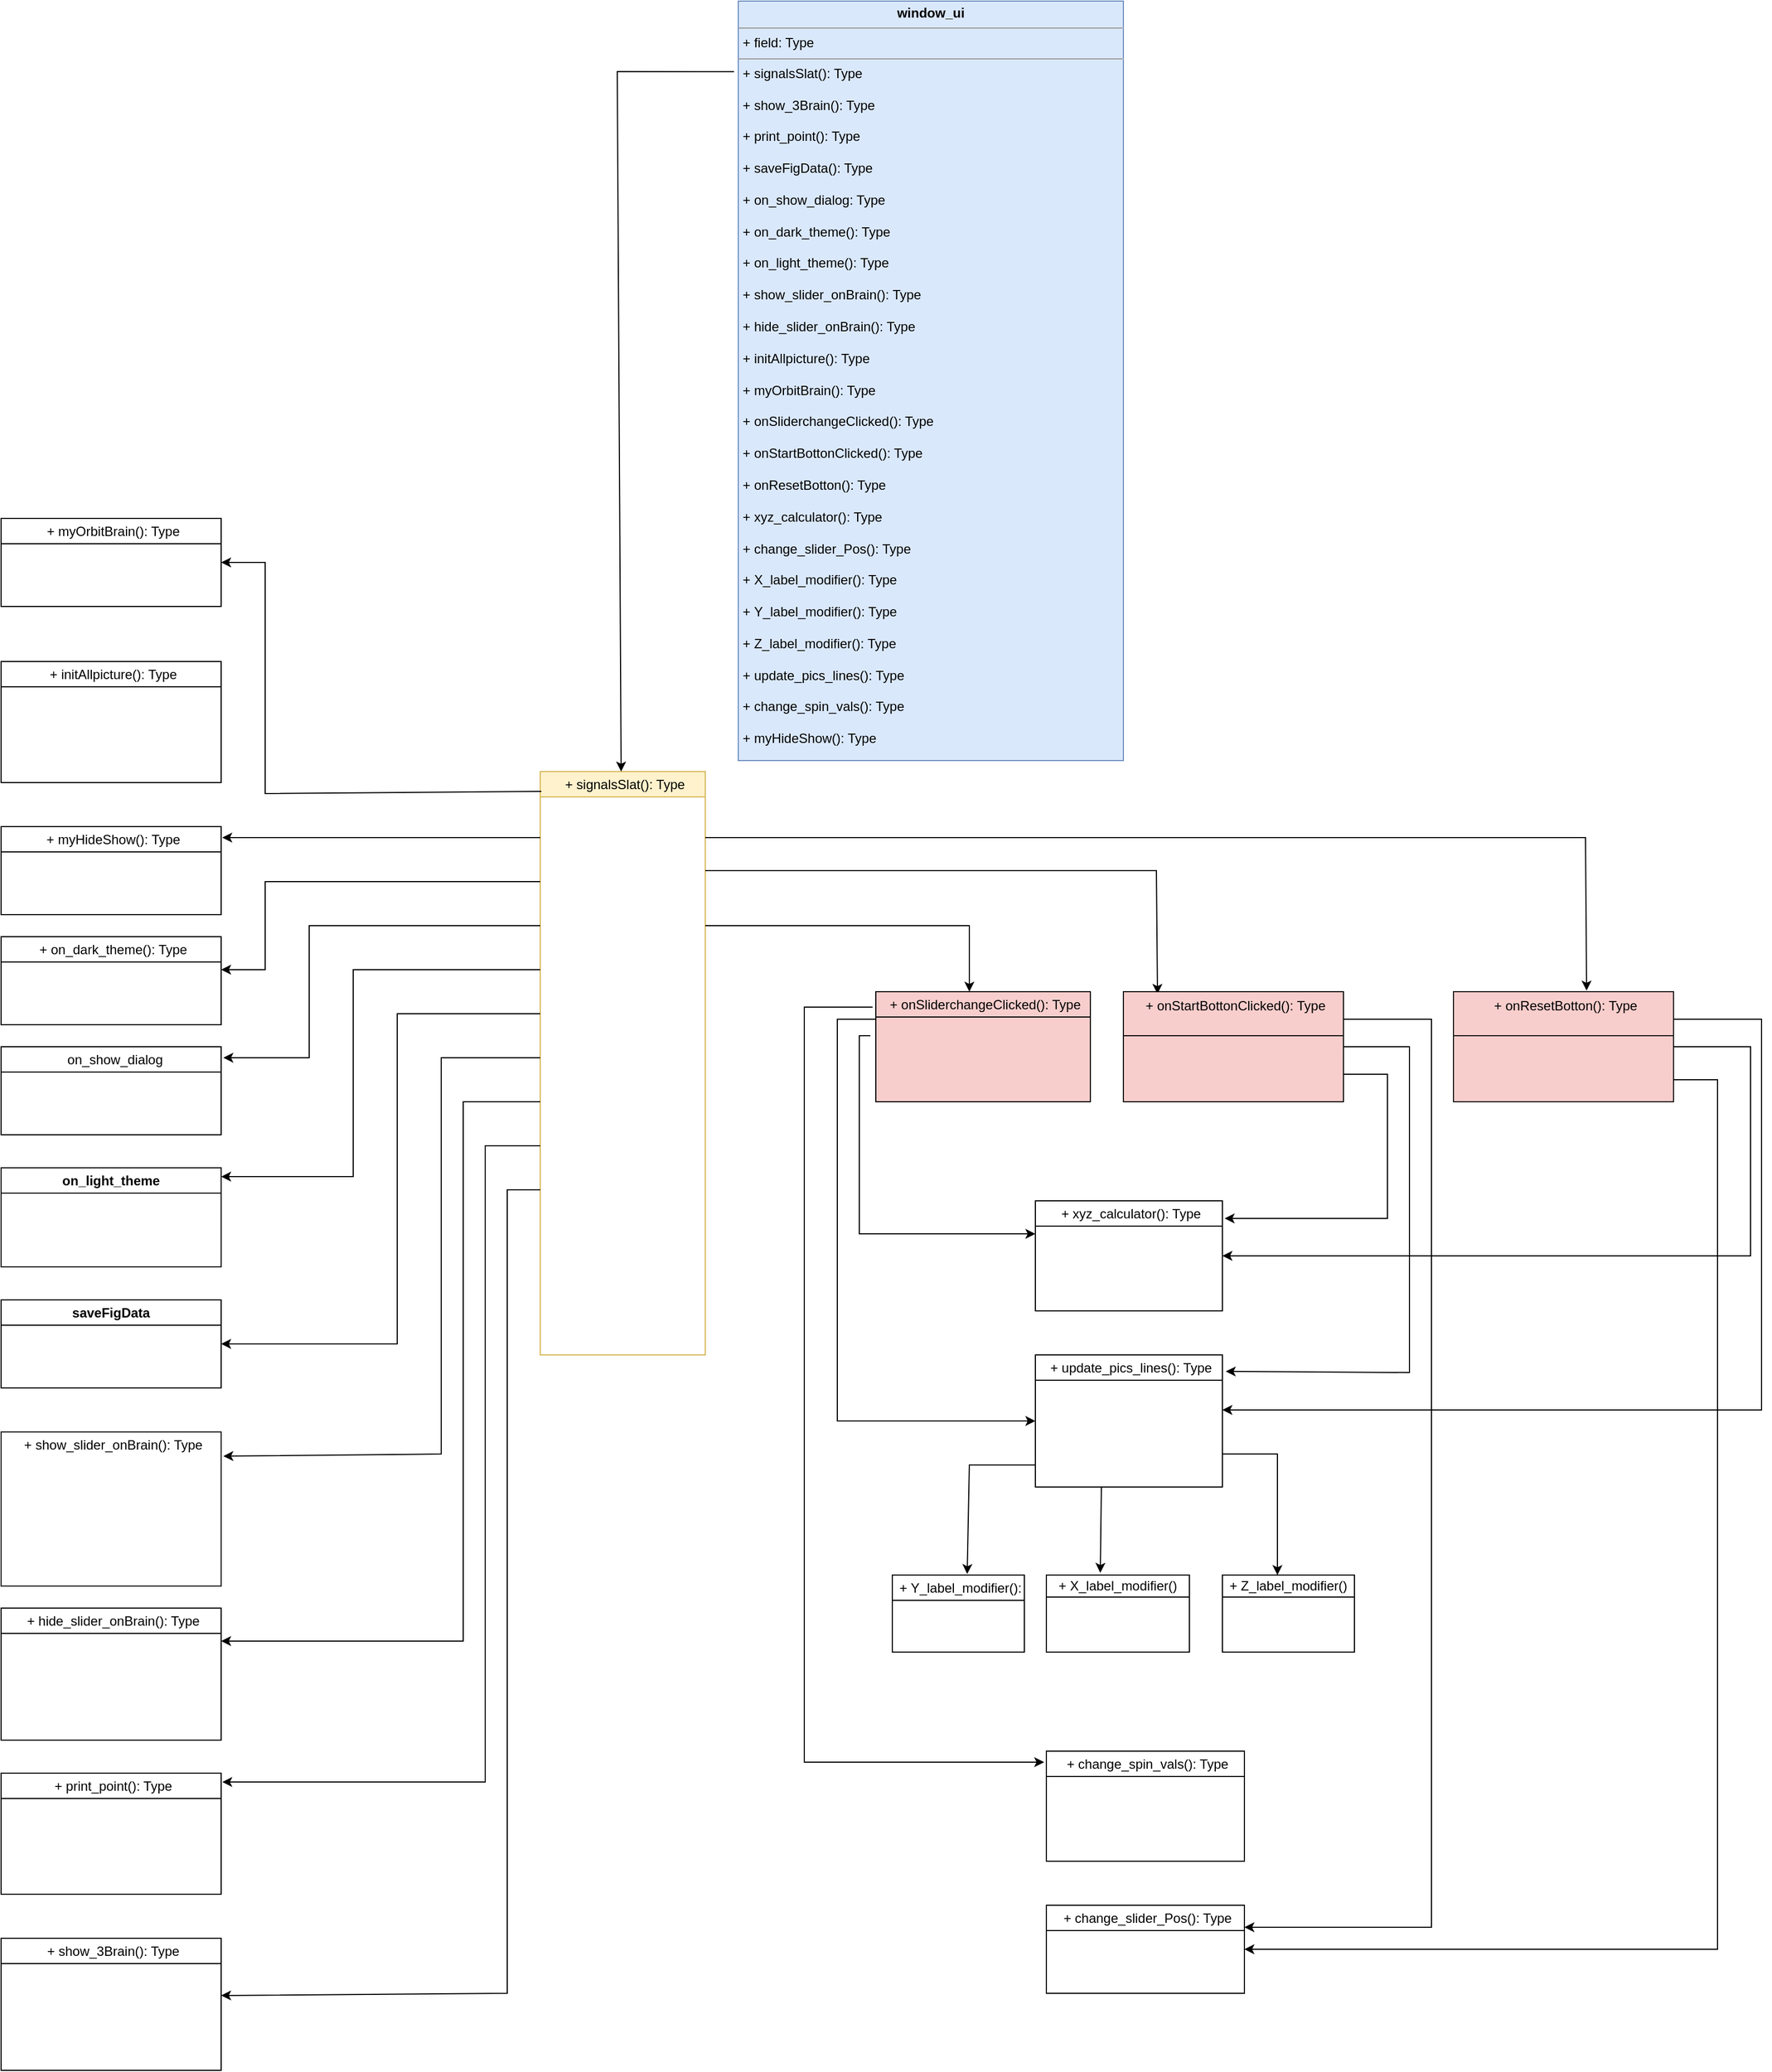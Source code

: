 <mxfile version="20.8.16" type="device"><diagram name="Page-1" id="HDJ35hbmUrke1z-B6pdq"><mxGraphModel dx="1948" dy="1928" grid="1" gridSize="10" guides="1" tooltips="1" connect="1" arrows="1" fold="1" page="1" pageScale="1" pageWidth="850" pageHeight="1100" math="0" shadow="0"><root><mxCell id="0"/><mxCell id="1" parent="0"/><mxCell id="1JrN-QpecsvALf-Cn0LM-14" value="&lt;p style=&quot;margin:0px;margin-top:4px;text-align:center;&quot;&gt;&lt;b&gt;window_ui&lt;/b&gt;&lt;/p&gt;&lt;hr size=&quot;1&quot;&gt;&lt;p style=&quot;margin:0px;margin-left:4px;&quot;&gt;+ field: Type&lt;/p&gt;&lt;hr size=&quot;1&quot;&gt;&lt;p style=&quot;margin:0px;margin-left:4px;&quot;&gt;+&amp;nbsp;signalsSlat&lt;span style=&quot;background-color: initial;&quot;&gt;(): Type&lt;/span&gt;&lt;/p&gt;&lt;p style=&quot;margin:0px;margin-left:4px;&quot;&gt;&lt;span style=&quot;background-color: initial;&quot;&gt;&lt;br&gt;&lt;/span&gt;&lt;/p&gt;&lt;p style=&quot;margin:0px;margin-left:4px;&quot;&gt;&lt;span style=&quot;background-color: initial;&quot;&gt;+&amp;nbsp;show_3Brain&lt;/span&gt;&lt;span style=&quot;background-color: initial;&quot;&gt;(): Type&lt;/span&gt;&lt;br&gt;&lt;/p&gt;&lt;p style=&quot;margin:0px;margin-left:4px;&quot;&gt;&lt;span style=&quot;background-color: initial;&quot;&gt;&lt;br&gt;&lt;/span&gt;&lt;/p&gt;&lt;p style=&quot;border-color: var(--border-color); margin: 0px 0px 0px 4px;&quot;&gt;+&amp;nbsp;print_point&lt;span style=&quot;background-color: initial;&quot;&gt;(): Type&lt;/span&gt;&lt;/p&gt;&lt;p style=&quot;border-color: var(--border-color); margin: 0px 0px 0px 4px;&quot;&gt;&lt;span style=&quot;background-color: initial;&quot;&gt;&lt;br&gt;&lt;/span&gt;&lt;/p&gt;&lt;p style=&quot;border-color: var(--border-color); margin: 0px 0px 0px 4px;&quot;&gt;+&amp;nbsp;saveFigData&lt;span style=&quot;background-color: initial;&quot;&gt;(): Type&lt;/span&gt;&lt;/p&gt;&lt;p style=&quot;border-color: var(--border-color); margin: 0px 0px 0px 4px;&quot;&gt;&lt;span style=&quot;background-color: initial;&quot;&gt;&lt;br&gt;&lt;/span&gt;&lt;/p&gt;&lt;p style=&quot;border-color: var(--border-color); margin: 0px 0px 0px 4px;&quot;&gt;+&amp;nbsp;on_show_dialog&lt;span style=&quot;background-color: initial;&quot;&gt;: Type&lt;/span&gt;&lt;/p&gt;&lt;p style=&quot;border-color: var(--border-color); margin: 0px 0px 0px 4px;&quot;&gt;&lt;span style=&quot;background-color: initial;&quot;&gt;&lt;br&gt;&lt;/span&gt;&lt;/p&gt;&lt;p style=&quot;border-color: var(--border-color); margin: 0px 0px 0px 4px;&quot;&gt;+&amp;nbsp;on_dark_theme&lt;span style=&quot;background-color: initial;&quot;&gt;(): Type&lt;/span&gt;&lt;/p&gt;&lt;p style=&quot;border-color: var(--border-color); margin: 0px 0px 0px 4px;&quot;&gt;&lt;span style=&quot;background-color: initial;&quot;&gt;&lt;br&gt;&lt;/span&gt;&lt;/p&gt;&lt;p style=&quot;border-color: var(--border-color); margin: 0px 0px 0px 4px;&quot;&gt;+&amp;nbsp;on_light_theme&lt;span style=&quot;background-color: initial;&quot;&gt;(): Type&lt;/span&gt;&lt;/p&gt;&lt;p style=&quot;border-color: var(--border-color); margin: 0px 0px 0px 4px;&quot;&gt;&lt;span style=&quot;background-color: initial;&quot;&gt;&lt;br&gt;&lt;/span&gt;&lt;/p&gt;&lt;p style=&quot;border-color: var(--border-color); margin: 0px 0px 0px 4px;&quot;&gt;+&amp;nbsp;show_slider_onBrain&lt;span style=&quot;background-color: initial;&quot;&gt;(): Type&lt;/span&gt;&lt;/p&gt;&lt;p style=&quot;border-color: var(--border-color); margin: 0px 0px 0px 4px;&quot;&gt;&lt;span style=&quot;background-color: initial;&quot;&gt;&lt;br&gt;&lt;/span&gt;&lt;/p&gt;&lt;p style=&quot;border-color: var(--border-color); margin: 0px 0px 0px 4px;&quot;&gt;+&amp;nbsp;hide_slider_onBrain&lt;span style=&quot;background-color: initial;&quot;&gt;(): Type&lt;/span&gt;&lt;/p&gt;&lt;p style=&quot;border-color: var(--border-color); margin: 0px 0px 0px 4px;&quot;&gt;&lt;br&gt;&lt;/p&gt;&lt;p style=&quot;border-color: var(--border-color); margin: 0px 0px 0px 4px;&quot;&gt;+&amp;nbsp;initAllpicture&lt;span style=&quot;background-color: initial;&quot;&gt;(): Type&lt;/span&gt;&lt;/p&gt;&lt;p style=&quot;border-color: var(--border-color); margin: 0px 0px 0px 4px;&quot;&gt;&lt;span style=&quot;background-color: initial;&quot;&gt;&lt;br&gt;&lt;/span&gt;&lt;/p&gt;&lt;p style=&quot;border-color: var(--border-color); margin: 0px 0px 0px 4px;&quot;&gt;+&amp;nbsp;myOrbitBrain&lt;span style=&quot;background-color: initial;&quot;&gt;(): Type&lt;/span&gt;&lt;/p&gt;&lt;p style=&quot;border-color: var(--border-color); margin: 0px 0px 0px 4px;&quot;&gt;&lt;span style=&quot;background-color: initial;&quot;&gt;&lt;br&gt;&lt;/span&gt;&lt;/p&gt;&lt;p style=&quot;border-color: var(--border-color); margin: 0px 0px 0px 4px;&quot;&gt;+&amp;nbsp;onSliderchangeClicked&lt;span style=&quot;background-color: initial;&quot;&gt;(): Type&lt;/span&gt;&lt;/p&gt;&lt;p style=&quot;border-color: var(--border-color); margin: 0px 0px 0px 4px;&quot;&gt;&lt;span style=&quot;background-color: initial;&quot;&gt;&lt;br&gt;&lt;/span&gt;&lt;/p&gt;&lt;p style=&quot;border-color: var(--border-color); margin: 0px 0px 0px 4px;&quot;&gt;+&amp;nbsp;onStartBottonClicked&lt;span style=&quot;background-color: initial;&quot;&gt;(): Type&lt;/span&gt;&lt;/p&gt;&lt;p style=&quot;border-color: var(--border-color); margin: 0px 0px 0px 4px;&quot;&gt;&lt;span style=&quot;background-color: initial;&quot;&gt;&lt;br&gt;&lt;/span&gt;&lt;/p&gt;&lt;div&gt;&lt;p style=&quot;border-color: var(--border-color); margin: 0px 0px 0px 4px;&quot;&gt;+&amp;nbsp;onResetBotton&lt;span style=&quot;background-color: initial;&quot;&gt;(): Type&lt;/span&gt;&lt;/p&gt;&lt;p style=&quot;border-color: var(--border-color); margin: 0px 0px 0px 4px;&quot;&gt;&lt;span style=&quot;background-color: initial;&quot;&gt;&lt;br&gt;&lt;/span&gt;&lt;/p&gt;&lt;/div&gt;&lt;div&gt;&lt;p style=&quot;border-color: var(--border-color); margin: 0px 0px 0px 4px;&quot;&gt;+&amp;nbsp;xyz_calculator&lt;span style=&quot;background-color: initial;&quot;&gt;(): Type&lt;/span&gt;&lt;/p&gt;&lt;p style=&quot;border-color: var(--border-color); margin: 0px 0px 0px 4px;&quot;&gt;&lt;span style=&quot;background-color: initial;&quot;&gt;&lt;br&gt;&lt;/span&gt;&lt;/p&gt;&lt;/div&gt;&lt;div&gt;&lt;p style=&quot;border-color: var(--border-color); margin: 0px 0px 0px 4px;&quot;&gt;+&amp;nbsp;change_slider_Pos&lt;span style=&quot;background-color: initial;&quot;&gt;(): Type&lt;/span&gt;&lt;/p&gt;&lt;p style=&quot;border-color: var(--border-color); margin: 0px 0px 0px 4px;&quot;&gt;&lt;span style=&quot;background-color: initial;&quot;&gt;&lt;br&gt;&lt;/span&gt;&lt;/p&gt;&lt;/div&gt;&lt;div&gt;&lt;p style=&quot;border-color: var(--border-color); margin: 0px 0px 0px 4px;&quot;&gt;+&amp;nbsp;X_label_modifier&lt;span style=&quot;background-color: initial;&quot;&gt;(): Type&lt;/span&gt;&lt;/p&gt;&lt;p style=&quot;border-color: var(--border-color); margin: 0px 0px 0px 4px;&quot;&gt;&lt;span style=&quot;background-color: initial;&quot;&gt;&lt;br&gt;&lt;/span&gt;&lt;/p&gt;&lt;/div&gt;&lt;div&gt;&lt;p style=&quot;border-color: var(--border-color); margin: 0px 0px 0px 4px;&quot;&gt;+&amp;nbsp;Y_label_modifier&lt;span style=&quot;background-color: initial;&quot;&gt;(): Type&lt;/span&gt;&lt;/p&gt;&lt;p style=&quot;border-color: var(--border-color); margin: 0px 0px 0px 4px;&quot;&gt;&lt;span style=&quot;background-color: initial;&quot;&gt;&lt;br&gt;&lt;/span&gt;&lt;/p&gt;&lt;/div&gt;&lt;div&gt;&lt;p style=&quot;border-color: var(--border-color); margin: 0px 0px 0px 4px;&quot;&gt;+&amp;nbsp;Z_label_modifier&lt;span style=&quot;background-color: initial;&quot;&gt;(): Type&lt;/span&gt;&lt;/p&gt;&lt;p style=&quot;border-color: var(--border-color); margin: 0px 0px 0px 4px;&quot;&gt;&lt;span style=&quot;background-color: initial;&quot;&gt;&lt;br&gt;&lt;/span&gt;&lt;/p&gt;&lt;p style=&quot;border-color: var(--border-color); margin: 0px 0px 0px 4px;&quot;&gt;+&amp;nbsp;update_pics_lines&lt;span style=&quot;background-color: initial;&quot;&gt;(): Type&lt;/span&gt;&lt;/p&gt;&lt;p style=&quot;border-color: var(--border-color); margin: 0px 0px 0px 4px;&quot;&gt;&lt;span style=&quot;background-color: initial;&quot;&gt;&lt;br&gt;&lt;/span&gt;&lt;/p&gt;&lt;p style=&quot;border-color: var(--border-color); margin: 0px 0px 0px 4px;&quot;&gt;+&amp;nbsp;change_spin_vals&lt;span style=&quot;background-color: initial;&quot;&gt;(): Type&lt;/span&gt;&lt;/p&gt;&lt;p style=&quot;border-color: var(--border-color); margin: 0px 0px 0px 4px;&quot;&gt;&lt;span style=&quot;background-color: initial;&quot;&gt;&lt;br&gt;&lt;/span&gt;&lt;/p&gt;&lt;p style=&quot;border-color: var(--border-color); margin: 0px 0px 0px 4px;&quot;&gt;&lt;span style=&quot;background-color: initial;&quot;&gt;+&amp;nbsp;myHideShow&lt;/span&gt;&lt;span style=&quot;background-color: initial;&quot;&gt;(): Type&lt;/span&gt;&lt;br&gt;&lt;/p&gt;&lt;/div&gt;&lt;div&gt;&lt;span style=&quot;border-color: var(--border-color); background-color: initial;&quot;&gt;&lt;br&gt;&lt;/span&gt;&lt;/div&gt;&lt;div&gt;&lt;span style=&quot;border-color: var(--border-color); background-color: initial;&quot;&gt;&lt;br&gt;&lt;/span&gt;&lt;/div&gt;&lt;div&gt;&lt;span style=&quot;border-color: var(--border-color); background-color: initial;&quot;&gt;&lt;br&gt;&lt;/span&gt;&lt;/div&gt;&lt;div&gt;&lt;span style=&quot;border-color: var(--border-color); background-color: initial;&quot;&gt;&lt;br&gt;&lt;/span&gt;&lt;/div&gt;&lt;div&gt;&lt;br&gt;&lt;/div&gt;&lt;p style=&quot;margin:0px;margin-left:4px;&quot;&gt;&lt;br&gt;&lt;/p&gt;" style="verticalAlign=top;align=left;overflow=fill;fontSize=12;fontFamily=Helvetica;html=1;fillColor=#dae8fc;strokeColor=#6c8ebf;" parent="1" vertex="1"><mxGeometry x="470" y="-560" width="350" height="690" as="geometry"/></mxCell><mxCell id="dng1KACR48eDyIv3Sw1S-4" value="&lt;p style=&quot;border-color: var(--border-color); font-weight: 400; text-align: left; margin: 0px 0px 0px 4px;&quot;&gt;&lt;br&gt;&lt;/p&gt;&lt;p style=&quot;border-color: var(--border-color); font-weight: 400; text-align: left; margin: 0px 0px 0px 4px;&quot;&gt;+&amp;nbsp;signalsSlat(): Type&lt;/p&gt;&lt;div&gt;&lt;span style=&quot;border-color: var(--border-color); background-color: initial;&quot;&gt;&lt;br&gt;&lt;/span&gt;&lt;/div&gt;" style="swimlane;whiteSpace=wrap;html=1;fillColor=#fff2cc;strokeColor=#d6b656;" parent="1" vertex="1" collapsed="1"><mxGeometry x="290" y="140" width="150" height="530" as="geometry"><mxRectangle x="70" y="360" width="200" height="200" as="alternateBounds"/></mxGeometry></mxCell><mxCell id="dng1KACR48eDyIv3Sw1S-5" value="&lt;br&gt;&lt;p style=&quot;border-color: var(--border-color); font-weight: 400; text-align: left; margin: 0px 0px 0px 4px;&quot;&gt;+&amp;nbsp;show_3Brain&lt;span style=&quot;border-color: var(--border-color); background-color: initial;&quot;&gt;(): Type&lt;/span&gt;&lt;br style=&quot;border-color: var(--border-color);&quot;&gt;&lt;/p&gt;&lt;div&gt;&lt;span style=&quot;border-color: var(--border-color); background-color: initial;&quot;&gt;&lt;br&gt;&lt;/span&gt;&lt;/div&gt;" style="swimlane;whiteSpace=wrap;html=1;" parent="1" vertex="1" collapsed="1"><mxGeometry x="-200" y="1200" width="200" height="120" as="geometry"><mxRectangle x="80" y="530" width="240" height="150" as="alternateBounds"/></mxGeometry></mxCell><mxCell id="dng1KACR48eDyIv3Sw1S-6" value="&lt;br&gt;&lt;p style=&quot;border-color: var(--border-color); font-weight: 400; text-align: left; margin: 0px 0px 0px 4px;&quot;&gt;+&amp;nbsp;print_point(): Type&lt;/p&gt;&lt;div&gt;&lt;span style=&quot;border-color: var(--border-color); background-color: initial;&quot;&gt;&lt;br&gt;&lt;/span&gt;&lt;/div&gt;" style="swimlane;whiteSpace=wrap;html=1;startSize=23;" parent="1" vertex="1" collapsed="1"><mxGeometry x="-200" y="1050" width="200" height="110" as="geometry"><mxRectangle x="100" y="660" width="200" height="200" as="alternateBounds"/></mxGeometry></mxCell><mxCell id="dng1KACR48eDyIv3Sw1S-9" value="saveFigData" style="swimlane;whiteSpace=wrap;html=1;" parent="1" vertex="1" collapsed="1"><mxGeometry x="-200" y="620" width="200" height="80" as="geometry"><mxRectangle x="290" y="790" width="200" height="200" as="alternateBounds"/></mxGeometry></mxCell><mxCell id="dng1KACR48eDyIv3Sw1S-10" value="&lt;p style=&quot;border-color: var(--border-color); font-weight: 400; text-align: left; margin: 0px 0px 0px 4px;&quot;&gt;&lt;span style=&quot;background-color: initial;&quot;&gt;&amp;nbsp;on_show_dialog&lt;/span&gt;&lt;br&gt;&lt;/p&gt;" style="swimlane;whiteSpace=wrap;html=1;" parent="1" vertex="1" collapsed="1"><mxGeometry x="-200" y="390" width="200" height="80" as="geometry"><mxRectangle x="450" y="750" width="200" height="200" as="alternateBounds"/></mxGeometry></mxCell><mxCell id="dng1KACR48eDyIv3Sw1S-11" value="&lt;br&gt;&lt;p style=&quot;border-color: var(--border-color); font-weight: 400; text-align: left; margin: 0px 0px 0px 4px;&quot;&gt;+&amp;nbsp;on_dark_theme(): Type&lt;/p&gt;&lt;div&gt;&lt;span style=&quot;border-color: var(--border-color); background-color: initial;&quot;&gt;&lt;br&gt;&lt;/span&gt;&lt;/div&gt;" style="swimlane;whiteSpace=wrap;html=1;" parent="1" vertex="1" collapsed="1"><mxGeometry x="-200" y="290" width="200" height="80" as="geometry"><mxRectangle x="380" y="740" width="200" height="200" as="alternateBounds"/></mxGeometry></mxCell><mxCell id="dng1KACR48eDyIv3Sw1S-13" value="&lt;br&gt;&lt;p style=&quot;border-color: var(--border-color); font-weight: 400; text-align: left; margin: 0px 0px 0px 4px;&quot;&gt;+&amp;nbsp;show_slider_onBrain(): Type&lt;/p&gt;&lt;div&gt;&lt;span style=&quot;border-color: var(--border-color); background-color: initial;&quot;&gt;&lt;br&gt;&lt;/span&gt;&lt;/div&gt;" style="swimlane;whiteSpace=wrap;html=1;fillColor=default;strokeColor=#1d1d1b;swimlaneFillColor=none;shadow=0;rounded=0;glass=0;swimlaneLine=0;" parent="1" vertex="1" collapsed="1"><mxGeometry x="-200" y="740" width="200" height="140" as="geometry"><mxRectangle x="610" y="825" width="210" height="135" as="alternateBounds"/></mxGeometry></mxCell><mxCell id="dng1KACR48eDyIv3Sw1S-14" value="&lt;p style=&quot;border-color: var(--border-color); font-weight: 400; text-align: left; margin: 0px 0px 0px 4px;&quot;&gt;&lt;br&gt;&lt;/p&gt;&lt;p style=&quot;border-color: var(--border-color); font-weight: 400; text-align: left; margin: 0px 0px 0px 4px;&quot;&gt;+&amp;nbsp;hide_slider_onBrain(): Type&lt;/p&gt;&lt;div&gt;&lt;span style=&quot;border-color: var(--border-color); background-color: initial;&quot;&gt;&lt;br&gt;&lt;/span&gt;&lt;/div&gt;" style="swimlane;whiteSpace=wrap;html=1;" parent="1" vertex="1" collapsed="1"><mxGeometry x="-200" y="900" width="200" height="120" as="geometry"><mxRectangle x="960" y="470" width="190" height="140" as="alternateBounds"/></mxGeometry></mxCell><mxCell id="dng1KACR48eDyIv3Sw1S-15" value="&lt;p style=&quot;border-color: var(--border-color); font-weight: 400; text-align: left; margin: 0px 0px 0px 4px;&quot;&gt;&lt;br&gt;&lt;/p&gt;&lt;p style=&quot;border-color: var(--border-color); font-weight: 400; text-align: left; margin: 0px 0px 0px 4px;&quot;&gt;+&amp;nbsp;initAllpicture(): Type&lt;/p&gt;&lt;div&gt;&lt;span style=&quot;border-color: var(--border-color); background-color: initial;&quot;&gt;&lt;br&gt;&lt;/span&gt;&lt;/div&gt;" style="swimlane;whiteSpace=wrap;html=1;" parent="1" vertex="1" collapsed="1"><mxGeometry x="-200" y="40" width="200" height="110" as="geometry"><mxRectangle x="860" y="470" width="210" height="130" as="alternateBounds"/></mxGeometry></mxCell><mxCell id="dng1KACR48eDyIv3Sw1S-16" value="&lt;br&gt;&lt;p style=&quot;border-color: var(--border-color); font-weight: 400; text-align: left; margin: 0px 0px 0px 4px;&quot;&gt;+&amp;nbsp;myOrbitBrain(): Type&lt;/p&gt;&lt;div&gt;&lt;span style=&quot;border-color: var(--border-color); background-color: initial;&quot;&gt;&lt;br&gt;&lt;/span&gt;&lt;/div&gt;" style="swimlane;whiteSpace=wrap;html=1;" parent="1" vertex="1" collapsed="1"><mxGeometry x="-200" y="-90" width="200" height="80" as="geometry"><mxRectangle x="845" y="630" width="200" height="200" as="alternateBounds"/></mxGeometry></mxCell><mxCell id="dng1KACR48eDyIv3Sw1S-19" value="&lt;div style=&quot;border-color: var(--border-color); font-weight: 400; text-align: left;&quot;&gt;&lt;p style=&quot;border-color: var(--border-color); margin: 0px 0px 0px 4px;&quot;&gt;+&amp;nbsp;onResetBotton(): Type&lt;/p&gt;&lt;div&gt;&lt;span style=&quot;border-color: var(--border-color); background-color: initial;&quot;&gt;&lt;br&gt;&lt;/span&gt;&lt;/div&gt;&lt;/div&gt;&lt;div style=&quot;border-color: var(--border-color); font-weight: 400; text-align: left;&quot;&gt;&lt;/div&gt;" style="swimlane;whiteSpace=wrap;html=1;startSize=40;fillColor=#f8cecc;strokeColor=#181616;swimlaneFillColor=#F8CECC;" parent="1" vertex="1" collapsed="1"><mxGeometry x="1120" y="340" width="200" height="100" as="geometry"><mxRectangle x="800" y="770" width="245" height="140" as="alternateBounds"/></mxGeometry></mxCell><mxCell id="dng1KACR48eDyIv3Sw1S-20" value="&lt;br&gt;&lt;div style=&quot;border-color: var(--border-color); font-weight: 400; text-align: left;&quot;&gt;&lt;p style=&quot;border-color: var(--border-color); margin: 0px 0px 0px 4px;&quot;&gt;+&amp;nbsp;xyz_calculator(): Type&lt;/p&gt;&lt;div&gt;&lt;span style=&quot;border-color: var(--border-color); background-color: initial;&quot;&gt;&lt;br&gt;&lt;/span&gt;&lt;/div&gt;&lt;/div&gt;&lt;div style=&quot;border-color: var(--border-color); font-weight: 400; text-align: left;&quot;&gt;&lt;/div&gt;" style="swimlane;whiteSpace=wrap;html=1;" parent="1" vertex="1" collapsed="1"><mxGeometry x="740" y="530" width="170" height="100" as="geometry"><mxRectangle x="830" y="550" width="200" height="200" as="alternateBounds"/></mxGeometry></mxCell><mxCell id="dng1KACR48eDyIv3Sw1S-24" value="&lt;span style=&quot;font-weight: 400; text-align: left; background-color: initial;&quot;&gt;+&amp;nbsp;X_label_modifier()&lt;/span&gt;&lt;br&gt;&lt;div style=&quot;border-color: var(--border-color); font-weight: 400; text-align: left;&quot;&gt;&lt;/div&gt;" style="swimlane;whiteSpace=wrap;html=1;startSize=20;" parent="1" vertex="1" collapsed="1"><mxGeometry x="750" y="870" width="130" height="70" as="geometry"><mxRectangle x="845" y="720" width="210" height="80" as="alternateBounds"/></mxGeometry></mxCell><mxCell id="dng1KACR48eDyIv3Sw1S-25" value="&lt;br&gt;&lt;div style=&quot;border-color: var(--border-color); font-weight: 400; text-align: left;&quot;&gt;&lt;p style=&quot;border-color: var(--border-color); margin: 0px 0px 0px 4px;&quot;&gt;+&amp;nbsp;Y_label_modifier():&lt;/p&gt;&lt;p style=&quot;border-color: var(--border-color); margin: 0px 0px 0px 4px;&quot;&gt;&amp;nbsp;&lt;/p&gt;&lt;/div&gt;&lt;div style=&quot;border-color: var(--border-color); font-weight: 400; text-align: left;&quot;&gt;&lt;/div&gt;" style="swimlane;whiteSpace=wrap;html=1;startSize=23;" parent="1" vertex="1" collapsed="1"><mxGeometry x="610" y="870" width="120" height="70" as="geometry"><mxRectangle x="830" y="790" width="220" height="100" as="alternateBounds"/></mxGeometry></mxCell><mxCell id="dng1KACR48eDyIv3Sw1S-26" value="&lt;span style=&quot;font-weight: 400; text-align: left; background-color: initial;&quot;&gt;+&amp;nbsp;Z_label_modifier()&lt;/span&gt;" style="swimlane;whiteSpace=wrap;html=1;startSize=20;" parent="1" vertex="1" collapsed="1"><mxGeometry x="910" y="870" width="120" height="70" as="geometry"><mxRectangle x="440" y="650" width="230" height="80" as="alternateBounds"/></mxGeometry></mxCell><mxCell id="dng1KACR48eDyIv3Sw1S-27" value="&lt;br&gt;&lt;p style=&quot;border-color: var(--border-color); font-weight: 400; text-align: left; margin: 0px 0px 0px 4px;&quot;&gt;+&amp;nbsp;update_pics_lines(): Type&lt;/p&gt;&lt;div&gt;&lt;span style=&quot;border-color: var(--border-color); background-color: initial;&quot;&gt;&lt;br&gt;&lt;/span&gt;&lt;/div&gt;" style="swimlane;whiteSpace=wrap;html=1;" parent="1" vertex="1" collapsed="1"><mxGeometry x="740" y="670" width="170" height="120" as="geometry"><mxRectangle x="400" y="645" width="210" height="75" as="alternateBounds"/></mxGeometry></mxCell><mxCell id="dng1KACR48eDyIv3Sw1S-28" value="&lt;br&gt;&lt;p style=&quot;border-color: var(--border-color); font-weight: 400; text-align: left; margin: 0px 0px 0px 4px;&quot;&gt;+&amp;nbsp;change_spin_vals(): Type&lt;/p&gt;&lt;div&gt;&lt;span style=&quot;border-color: var(--border-color); background-color: initial;&quot;&gt;&lt;br&gt;&lt;/span&gt;&lt;/div&gt;" style="swimlane;whiteSpace=wrap;html=1;startSize=23;" parent="1" vertex="1" collapsed="1"><mxGeometry x="750" y="1030" width="180" height="100" as="geometry"><mxRectangle x="395" y="760" width="235" height="100" as="alternateBounds"/></mxGeometry></mxCell><mxCell id="dng1KACR48eDyIv3Sw1S-29" value="&lt;br&gt;&lt;div style=&quot;border-color: var(--border-color); font-weight: 400; text-align: left;&quot;&gt;&lt;p style=&quot;border-color: var(--border-color); margin: 0px 0px 0px 4px;&quot;&gt;+&amp;nbsp;myHideShow&lt;span style=&quot;border-color: var(--border-color); background-color: initial;&quot;&gt;(): Type&lt;/span&gt;&lt;br style=&quot;border-color: var(--border-color);&quot;&gt;&lt;/p&gt;&lt;div&gt;&lt;span style=&quot;border-color: var(--border-color); background-color: initial;&quot;&gt;&lt;br&gt;&lt;/span&gt;&lt;/div&gt;&lt;/div&gt;" style="swimlane;whiteSpace=wrap;html=1;" parent="1" vertex="1" collapsed="1"><mxGeometry x="-200" y="190" width="200" height="80" as="geometry"><mxRectangle x="400" y="800" width="200" height="110" as="alternateBounds"/></mxGeometry></mxCell><mxCell id="dng1KACR48eDyIv3Sw1S-38" value="" style="endArrow=classic;html=1;rounded=0;exitX=-0.011;exitY=0.093;exitDx=0;exitDy=0;exitPerimeter=0;" parent="1" source="1JrN-QpecsvALf-Cn0LM-14" target="dng1KACR48eDyIv3Sw1S-4" edge="1"><mxGeometry width="50" height="50" relative="1" as="geometry"><mxPoint x="370" y="-430" as="sourcePoint"/><mxPoint x="370" y="-10" as="targetPoint"/><Array as="points"><mxPoint x="360" y="-496"/></Array></mxGeometry></mxCell><mxCell id="dng1KACR48eDyIv3Sw1S-39" value="" style="endArrow=classic;html=1;rounded=0;entryX=0.155;entryY=0.02;entryDx=0;entryDy=0;entryPerimeter=0;" parent="1" target="dng1KACR48eDyIv3Sw1S-43" edge="1"><mxGeometry width="50" height="50" relative="1" as="geometry"><mxPoint x="440" y="230" as="sourcePoint"/><mxPoint x="850" y="330" as="targetPoint"/><Array as="points"><mxPoint x="520" y="230"/><mxPoint x="850" y="230"/></Array></mxGeometry></mxCell><mxCell id="dng1KACR48eDyIv3Sw1S-42" value="&lt;p style=&quot;border-color: var(--border-color); font-weight: 400; text-align: left; margin: 0px 0px 0px 4px;&quot;&gt;&lt;br&gt;&lt;/p&gt;&lt;p style=&quot;border-color: var(--border-color); font-weight: 400; text-align: left; margin: 0px 0px 0px 4px;&quot;&gt;+&amp;nbsp;onSliderchangeClicked(): Type&lt;/p&gt;&lt;div&gt;&lt;span style=&quot;border-color: var(--border-color); background-color: initial;&quot;&gt;&lt;br&gt;&lt;/span&gt;&lt;/div&gt;" style="swimlane;whiteSpace=wrap;html=1;swimlaneFillColor=#F8CECC;fillColor=#F8CECC;gradientColor=none;" parent="1" vertex="1" collapsed="1"><mxGeometry x="595" y="340" width="195" height="100" as="geometry"><mxRectangle x="830" y="740" width="260" height="140" as="alternateBounds"/></mxGeometry></mxCell><mxCell id="dng1KACR48eDyIv3Sw1S-43" value="&lt;p style=&quot;border-color: var(--border-color); font-weight: 400; text-align: left; margin: 0px 0px 0px 4px;&quot;&gt;+&amp;nbsp;onStartBottonClicked(): Type&lt;/p&gt;&lt;div&gt;&lt;span style=&quot;border-color: var(--border-color); background-color: initial;&quot;&gt;&lt;br&gt;&lt;/span&gt;&lt;/div&gt;&lt;div style=&quot;border-color: var(--border-color); font-weight: 400; text-align: left;&quot;&gt;&lt;/div&gt;" style="swimlane;whiteSpace=wrap;html=1;startSize=40;fillColor=#f8cecc;strokeColor=#0d0c0c;swimlaneFillColor=#F8CECC;" parent="1" vertex="1" collapsed="1"><mxGeometry x="820" y="340" width="200" height="100" as="geometry"><mxRectangle x="840" y="690" width="200" height="200" as="alternateBounds"/></mxGeometry></mxCell><mxCell id="dng1KACR48eDyIv3Sw1S-51" value="" style="endArrow=classic;html=1;rounded=0;entryX=1;entryY=0.5;entryDx=0;entryDy=0;" parent="1" target="dng1KACR48eDyIv3Sw1S-9" edge="1"><mxGeometry width="50" height="50" relative="1" as="geometry"><mxPoint x="290" y="360" as="sourcePoint"/><mxPoint x="310" y="320" as="targetPoint"/><Array as="points"><mxPoint x="160" y="360"/><mxPoint x="160" y="660"/></Array></mxGeometry></mxCell><mxCell id="dng1KACR48eDyIv3Sw1S-54" value="" style="endArrow=classic;html=1;rounded=0;" parent="1" edge="1"><mxGeometry width="50" height="50" relative="1" as="geometry"><mxPoint x="290" y="240" as="sourcePoint"/><mxPoint y="320" as="targetPoint"/><Array as="points"><mxPoint x="40" y="240"/><mxPoint x="40" y="320"/></Array></mxGeometry></mxCell><mxCell id="dng1KACR48eDyIv3Sw1S-55" value="" style="endArrow=classic;html=1;rounded=0;entryX=1.01;entryY=0.157;entryDx=0;entryDy=0;entryPerimeter=0;" parent="1" target="dng1KACR48eDyIv3Sw1S-13" edge="1"><mxGeometry width="50" height="50" relative="1" as="geometry"><mxPoint x="290" y="400" as="sourcePoint"/><mxPoint x="305" y="735" as="targetPoint"/><Array as="points"><mxPoint x="200" y="400"/><mxPoint x="200" y="760"/></Array></mxGeometry></mxCell><mxCell id="dng1KACR48eDyIv3Sw1S-60" value="" style="endArrow=classic;html=1;rounded=0;entryX=0.436;entryY=0;entryDx=0;entryDy=0;entryPerimeter=0;" parent="1" target="dng1KACR48eDyIv3Sw1S-42" edge="1"><mxGeometry width="50" height="50" relative="1" as="geometry"><mxPoint x="440" y="280" as="sourcePoint"/><mxPoint x="680" y="279" as="targetPoint"/><Array as="points"><mxPoint x="680" y="280"/></Array></mxGeometry></mxCell><mxCell id="dng1KACR48eDyIv3Sw1S-62" value="" style="endArrow=classic;html=1;rounded=0;entryX=1.018;entryY=0.125;entryDx=0;entryDy=0;exitX=1;exitY=0.5;exitDx=0;exitDy=0;entryPerimeter=0;" parent="1" source="dng1KACR48eDyIv3Sw1S-43" target="dng1KACR48eDyIv3Sw1S-27" edge="1"><mxGeometry width="50" height="50" relative="1" as="geometry"><mxPoint x="1020" y="360" as="sourcePoint"/><mxPoint x="1080" y="650" as="targetPoint"/><Array as="points"><mxPoint x="1080" y="390"/><mxPoint x="1080" y="640"/><mxPoint x="1080" y="686"/></Array></mxGeometry></mxCell><mxCell id="dng1KACR48eDyIv3Sw1S-63" value="" style="endArrow=classic;html=1;rounded=0;entryX=0;entryY=0.5;entryDx=0;entryDy=0;exitX=0;exitY=0.25;exitDx=0;exitDy=0;" parent="1" source="dng1KACR48eDyIv3Sw1S-42" target="dng1KACR48eDyIv3Sw1S-27" edge="1"><mxGeometry width="50" height="50" relative="1" as="geometry"><mxPoint x="595" y="350" as="sourcePoint"/><mxPoint x="620" y="600" as="targetPoint"/><Array as="points"><mxPoint x="560" y="365"/><mxPoint x="560" y="730"/></Array></mxGeometry></mxCell><mxCell id="dng1KACR48eDyIv3Sw1S-65" value="" style="endArrow=classic;html=1;rounded=0;entryX=1.012;entryY=0.16;entryDx=0;entryDy=0;exitX=1;exitY=0.75;exitDx=0;exitDy=0;entryPerimeter=0;" parent="1" source="dng1KACR48eDyIv3Sw1S-43" target="dng1KACR48eDyIv3Sw1S-20" edge="1"><mxGeometry width="50" height="50" relative="1" as="geometry"><mxPoint x="1020" y="440" as="sourcePoint"/><mxPoint x="910" y="600" as="targetPoint"/><Array as="points"><mxPoint x="1060" y="415"/><mxPoint x="1060" y="546"/></Array></mxGeometry></mxCell><mxCell id="dng1KACR48eDyIv3Sw1S-67" value="" style="endArrow=classic;html=1;rounded=0;" parent="1" edge="1"><mxGeometry width="50" height="50" relative="1" as="geometry"><mxPoint x="590" y="380" as="sourcePoint"/><mxPoint x="740" y="560" as="targetPoint"/><Array as="points"><mxPoint x="580" y="380"/><mxPoint x="580" y="560"/></Array></mxGeometry></mxCell><mxCell id="dng1KACR48eDyIv3Sw1S-69" value="&lt;br&gt;&lt;div style=&quot;border-color: var(--border-color); font-weight: 400; text-align: left;&quot;&gt;&lt;p style=&quot;border-color: var(--border-color); margin: 0px 0px 0px 4px;&quot;&gt;+&amp;nbsp;change_slider_Pos(): Type&lt;/p&gt;&lt;div&gt;&lt;span style=&quot;border-color: var(--border-color); background-color: initial;&quot;&gt;&lt;br&gt;&lt;/span&gt;&lt;/div&gt;&lt;/div&gt;&lt;div style=&quot;border-color: var(--border-color); font-weight: 400; text-align: left;&quot;&gt;&lt;/div&gt;" style="swimlane;whiteSpace=wrap;html=1;" parent="1" vertex="1" collapsed="1"><mxGeometry x="750" y="1170" width="180" height="80" as="geometry"><mxRectangle x="850" y="660" width="200" height="200" as="alternateBounds"/></mxGeometry></mxCell><mxCell id="dng1KACR48eDyIv3Sw1S-71" value="" style="endArrow=classic;html=1;rounded=0;exitX=-0.015;exitY=0.14;exitDx=0;exitDy=0;exitPerimeter=0;entryX=-0.011;entryY=0.1;entryDx=0;entryDy=0;entryPerimeter=0;" parent="1" source="dng1KACR48eDyIv3Sw1S-42" target="dng1KACR48eDyIv3Sw1S-28" edge="1"><mxGeometry width="50" height="50" relative="1" as="geometry"><mxPoint x="600" y="520" as="sourcePoint"/><mxPoint x="750" y="1090" as="targetPoint"/><Array as="points"><mxPoint x="530" y="354"/><mxPoint x="530" y="520"/><mxPoint x="530" y="1040"/></Array></mxGeometry></mxCell><mxCell id="dng1KACR48eDyIv3Sw1S-73" value="" style="endArrow=classic;html=1;rounded=0;entryX=0.567;entryY=-0.014;entryDx=0;entryDy=0;entryPerimeter=0;" parent="1" target="dng1KACR48eDyIv3Sw1S-25" edge="1"><mxGeometry width="50" height="50" relative="1" as="geometry"><mxPoint x="740" y="770" as="sourcePoint"/><mxPoint x="717.5" y="770" as="targetPoint"/><Array as="points"><mxPoint x="680" y="770"/></Array></mxGeometry></mxCell><mxCell id="dng1KACR48eDyIv3Sw1S-75" value="" style="endArrow=classic;html=1;rounded=0;entryX=0.377;entryY=-0.029;entryDx=0;entryDy=0;entryPerimeter=0;" parent="1" target="dng1KACR48eDyIv3Sw1S-24" edge="1"><mxGeometry width="50" height="50" relative="1" as="geometry"><mxPoint x="800" y="790" as="sourcePoint"/><mxPoint x="790" y="790" as="targetPoint"/></mxGeometry></mxCell><mxCell id="dng1KACR48eDyIv3Sw1S-76" value="" style="endArrow=classic;html=1;rounded=0;exitX=1;exitY=0.75;exitDx=0;exitDy=0;" parent="1" source="dng1KACR48eDyIv3Sw1S-27" edge="1"><mxGeometry width="50" height="50" relative="1" as="geometry"><mxPoint x="960" y="760" as="sourcePoint"/><mxPoint x="960" y="870" as="targetPoint"/><Array as="points"><mxPoint x="960" y="760"/></Array></mxGeometry></mxCell><mxCell id="dng1KACR48eDyIv3Sw1S-77" value="" style="endArrow=classic;html=1;rounded=0;entryX=1;entryY=0.25;entryDx=0;entryDy=0;exitX=1;exitY=0.25;exitDx=0;exitDy=0;" parent="1" source="dng1KACR48eDyIv3Sw1S-43" target="dng1KACR48eDyIv3Sw1S-69" edge="1"><mxGeometry width="50" height="50" relative="1" as="geometry"><mxPoint x="1020" y="430" as="sourcePoint"/><mxPoint x="980" y="550" as="targetPoint"/><Array as="points"><mxPoint x="1100" y="365"/><mxPoint x="1100" y="480"/><mxPoint x="1100" y="1190"/></Array></mxGeometry></mxCell><mxCell id="dng1KACR48eDyIv3Sw1S-78" value="" style="endArrow=classic;html=1;rounded=0;entryX=0.605;entryY=-0.01;entryDx=0;entryDy=0;entryPerimeter=0;" parent="1" target="dng1KACR48eDyIv3Sw1S-19" edge="1"><mxGeometry width="50" height="50" relative="1" as="geometry"><mxPoint x="440" y="200" as="sourcePoint"/><mxPoint x="1230" y="190" as="targetPoint"/><Array as="points"><mxPoint x="1240" y="200"/></Array></mxGeometry></mxCell><mxCell id="dng1KACR48eDyIv3Sw1S-80" value="" style="endArrow=classic;html=1;rounded=0;exitX=1;exitY=0.25;exitDx=0;exitDy=0;" parent="1" source="dng1KACR48eDyIv3Sw1S-19" edge="1"><mxGeometry width="50" height="50" relative="1" as="geometry"><mxPoint x="1450" y="420" as="sourcePoint"/><mxPoint x="910" y="720" as="targetPoint"/><Array as="points"><mxPoint x="1400" y="365"/><mxPoint x="1400" y="720"/></Array></mxGeometry></mxCell><mxCell id="dng1KACR48eDyIv3Sw1S-81" value="" style="endArrow=classic;html=1;rounded=0;exitX=1;exitY=0.5;exitDx=0;exitDy=0;entryX=1;entryY=0.5;entryDx=0;entryDy=0;" parent="1" source="dng1KACR48eDyIv3Sw1S-19" target="dng1KACR48eDyIv3Sw1S-20" edge="1"><mxGeometry width="50" height="50" relative="1" as="geometry"><mxPoint x="1240" y="630" as="sourcePoint"/><mxPoint x="1380" y="390" as="targetPoint"/><Array as="points"><mxPoint x="1390" y="390"/><mxPoint x="1390" y="580"/></Array></mxGeometry></mxCell><mxCell id="dng1KACR48eDyIv3Sw1S-82" value="" style="endArrow=classic;html=1;rounded=0;" parent="1" edge="1"><mxGeometry width="50" height="50" relative="1" as="geometry"><mxPoint x="290" y="200" as="sourcePoint"/><mxPoint x="1" y="200" as="targetPoint"/></mxGeometry></mxCell><mxCell id="dng1KACR48eDyIv3Sw1S-83" value="on_light_theme" style="swimlane;whiteSpace=wrap;html=1;rounded=0;shadow=0;glass=0;sketch=0;strokeColor=#181616;fillColor=#FFFFFF;gradientColor=none;" parent="1" vertex="1"><mxGeometry x="-200" y="500" width="200" height="90" as="geometry"/></mxCell><mxCell id="dng1KACR48eDyIv3Sw1S-84" value="" style="endArrow=classic;html=1;rounded=0;entryX=1.01;entryY=0.125;entryDx=0;entryDy=0;entryPerimeter=0;" parent="1" target="dng1KACR48eDyIv3Sw1S-10" edge="1"><mxGeometry width="50" height="50" relative="1" as="geometry"><mxPoint x="290" y="280" as="sourcePoint"/><mxPoint x="170" y="340" as="targetPoint"/><Array as="points"><mxPoint x="80" y="280"/><mxPoint x="80" y="400"/></Array></mxGeometry></mxCell><mxCell id="dng1KACR48eDyIv3Sw1S-85" value="" style="endArrow=classic;html=1;rounded=0;entryX=1;entryY=0.089;entryDx=0;entryDy=0;entryPerimeter=0;" parent="1" target="dng1KACR48eDyIv3Sw1S-83" edge="1"><mxGeometry width="50" height="50" relative="1" as="geometry"><mxPoint x="290" y="320" as="sourcePoint"/><mxPoint x="260" y="530" as="targetPoint"/><Array as="points"><mxPoint x="120" y="320"/><mxPoint x="120" y="508"/></Array></mxGeometry></mxCell><mxCell id="dng1KACR48eDyIv3Sw1S-86" value="" style="endArrow=classic;html=1;rounded=0;entryX=1;entryY=0.25;entryDx=0;entryDy=0;" parent="1" target="dng1KACR48eDyIv3Sw1S-14" edge="1"><mxGeometry width="50" height="50" relative="1" as="geometry"><mxPoint x="290" y="440" as="sourcePoint"/><mxPoint x="220" y="930" as="targetPoint"/><Array as="points"><mxPoint x="220" y="440"/><mxPoint x="220" y="930"/></Array></mxGeometry></mxCell><mxCell id="dng1KACR48eDyIv3Sw1S-87" value="" style="endArrow=classic;html=1;rounded=0;entryX=1.005;entryY=0.073;entryDx=0;entryDy=0;entryPerimeter=0;" parent="1" target="dng1KACR48eDyIv3Sw1S-6" edge="1"><mxGeometry width="50" height="50" relative="1" as="geometry"><mxPoint x="290" y="480" as="sourcePoint"/><mxPoint x="100" y="1070" as="targetPoint"/><Array as="points"><mxPoint x="240" y="480"/><mxPoint x="240" y="1058"/></Array></mxGeometry></mxCell><mxCell id="dng1KACR48eDyIv3Sw1S-88" value="" style="endArrow=classic;html=1;rounded=0;" parent="1" edge="1"><mxGeometry width="50" height="50" relative="1" as="geometry"><mxPoint x="290" y="520" as="sourcePoint"/><mxPoint y="1252" as="targetPoint"/><Array as="points"><mxPoint x="260" y="520"/><mxPoint x="260" y="1250"/></Array></mxGeometry></mxCell><mxCell id="dng1KACR48eDyIv3Sw1S-89" value="" style="endArrow=classic;html=1;rounded=0;entryX=1;entryY=0.5;entryDx=0;entryDy=0;exitX=0.007;exitY=0.034;exitDx=0;exitDy=0;exitPerimeter=0;" parent="1" source="dng1KACR48eDyIv3Sw1S-4" target="dng1KACR48eDyIv3Sw1S-16" edge="1"><mxGeometry width="50" height="50" relative="1" as="geometry"><mxPoint x="290" y="190" as="sourcePoint"/><mxPoint x="150" y="20" as="targetPoint"/><Array as="points"><mxPoint x="40" y="160"/><mxPoint x="40" y="-50"/></Array></mxGeometry></mxCell><mxCell id="dng1KACR48eDyIv3Sw1S-90" value="" style="endArrow=classic;html=1;rounded=0;entryX=1;entryY=0.5;entryDx=0;entryDy=0;" parent="1" target="dng1KACR48eDyIv3Sw1S-69" edge="1"><mxGeometry width="50" height="50" relative="1" as="geometry"><mxPoint x="1320" y="420" as="sourcePoint"/><mxPoint x="1370" y="370" as="targetPoint"/><Array as="points"><mxPoint x="1360" y="420"/><mxPoint x="1360" y="1210"/></Array></mxGeometry></mxCell></root></mxGraphModel></diagram></mxfile>